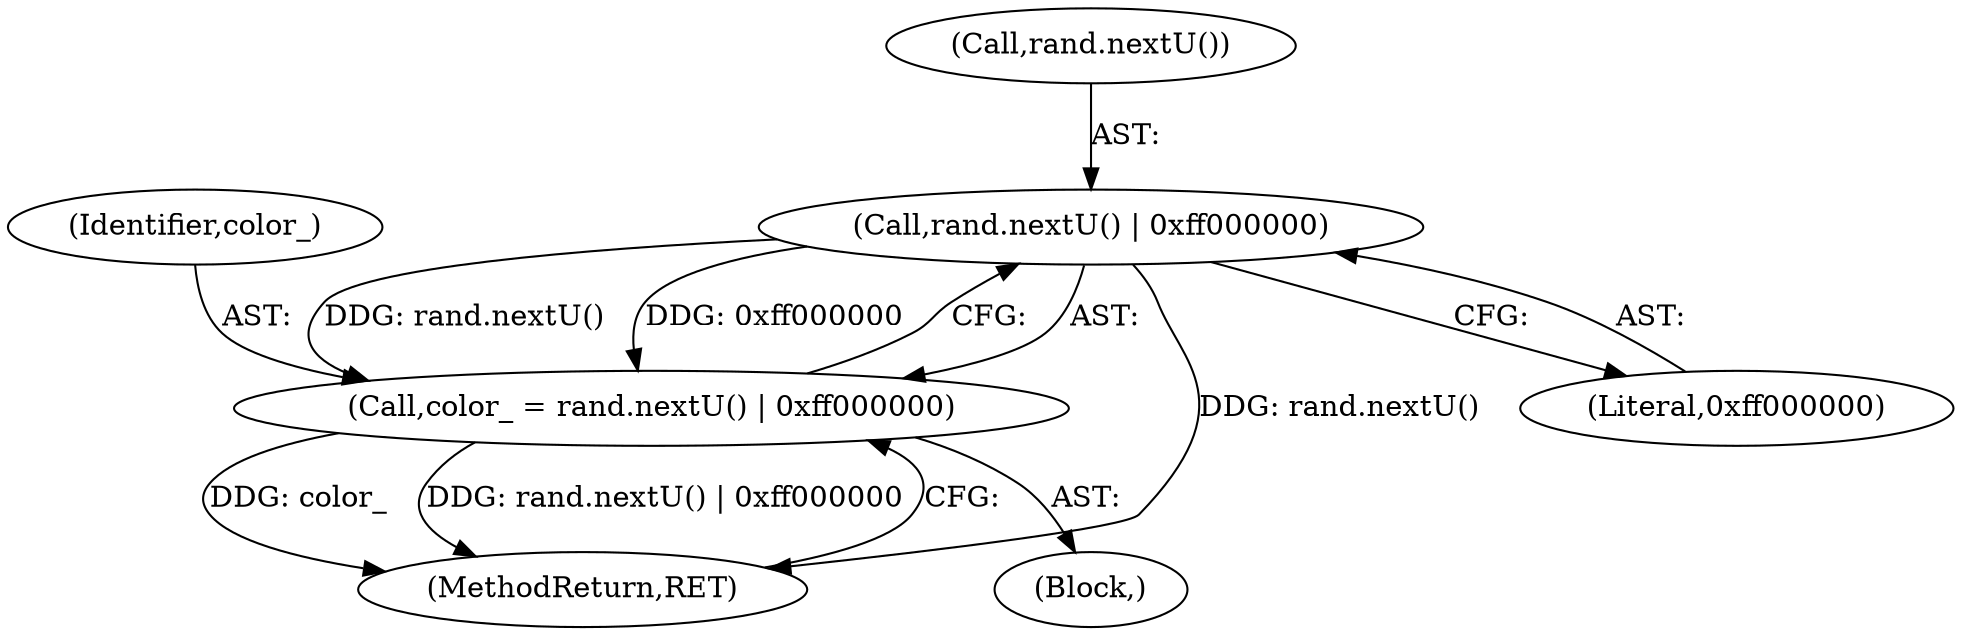 digraph "0_Chrome_45d901b56f578a74b19ba0d10fa5c4c467f19303@API" {
"1000118" [label="(Call,rand.nextU() | 0xff000000)"];
"1000116" [label="(Call,color_ = rand.nextU() | 0xff000000)"];
"1000121" [label="(MethodReturn,RET)"];
"1000101" [label="(Block,)"];
"1000120" [label="(Literal,0xff000000)"];
"1000118" [label="(Call,rand.nextU() | 0xff000000)"];
"1000116" [label="(Call,color_ = rand.nextU() | 0xff000000)"];
"1000119" [label="(Call,rand.nextU())"];
"1000117" [label="(Identifier,color_)"];
"1000118" -> "1000116"  [label="AST: "];
"1000118" -> "1000120"  [label="CFG: "];
"1000119" -> "1000118"  [label="AST: "];
"1000120" -> "1000118"  [label="AST: "];
"1000116" -> "1000118"  [label="CFG: "];
"1000118" -> "1000121"  [label="DDG: rand.nextU()"];
"1000118" -> "1000116"  [label="DDG: rand.nextU()"];
"1000118" -> "1000116"  [label="DDG: 0xff000000"];
"1000116" -> "1000101"  [label="AST: "];
"1000117" -> "1000116"  [label="AST: "];
"1000121" -> "1000116"  [label="CFG: "];
"1000116" -> "1000121"  [label="DDG: color_"];
"1000116" -> "1000121"  [label="DDG: rand.nextU() | 0xff000000"];
}
